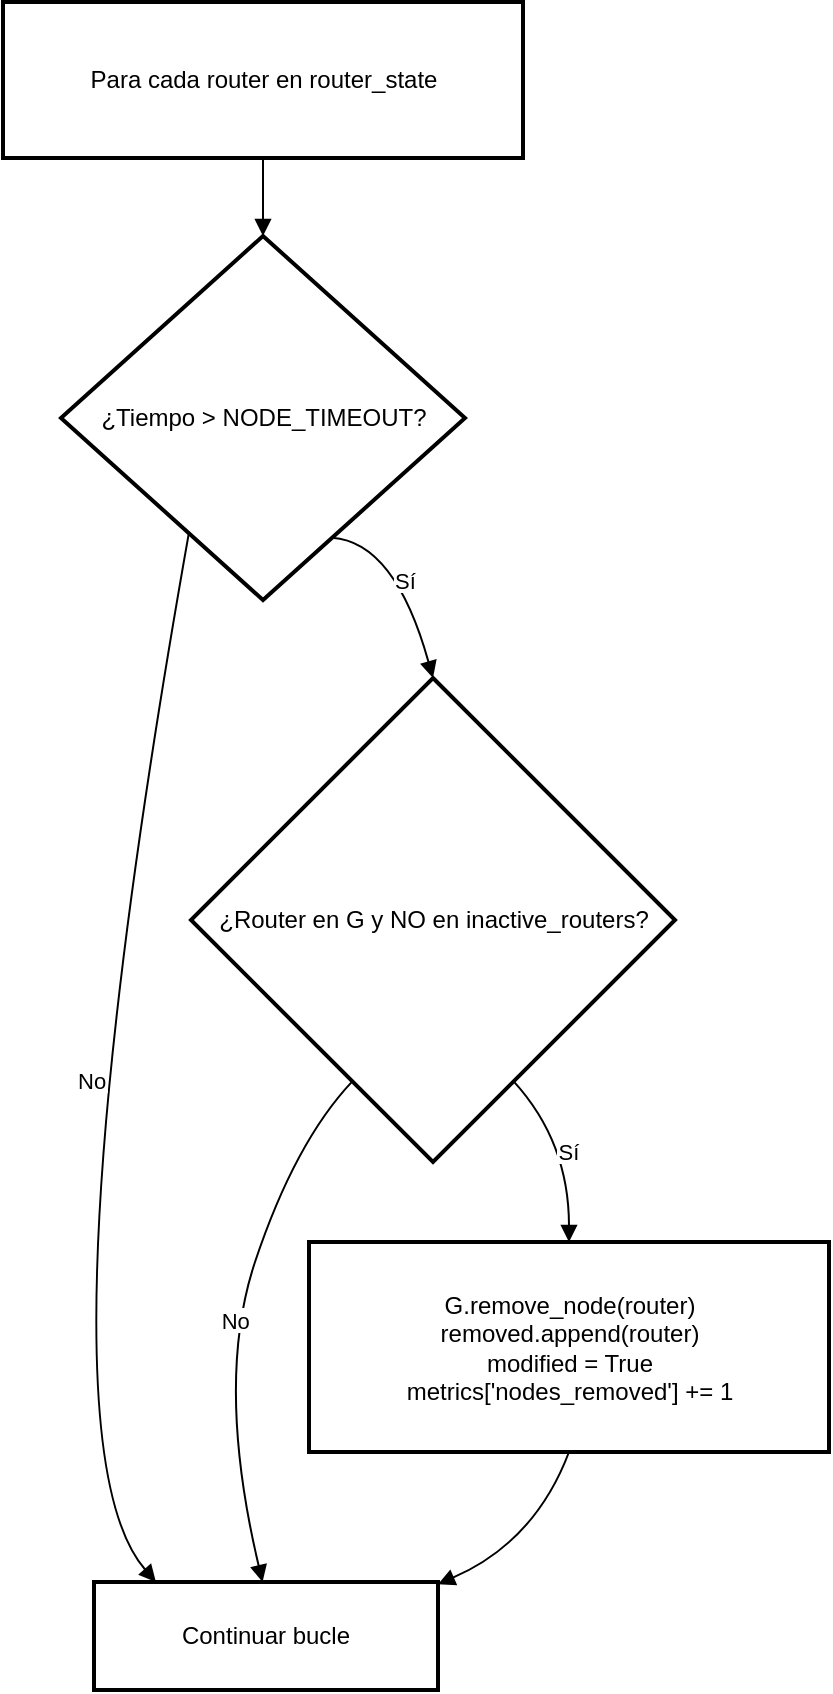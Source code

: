 <mxfile version="27.0.6">
  <diagram name="Página-1" id="YQ3bNfg-6lHZXASNae6s">
    <mxGraphModel grid="1" page="1" gridSize="10" guides="1" tooltips="1" connect="1" arrows="1" fold="1" pageScale="1" pageWidth="827" pageHeight="1169" math="0" shadow="0">
      <root>
        <mxCell id="0" />
        <mxCell id="1" parent="0" />
        <mxCell id="9nUe9Oh-4Kf_H4jt5r8c-1" value="Para cada router en router_state" style="whiteSpace=wrap;strokeWidth=2;" vertex="1" parent="1">
          <mxGeometry x="206.5" y="106.0" width="260" height="78" as="geometry" />
        </mxCell>
        <mxCell id="9nUe9Oh-4Kf_H4jt5r8c-2" value="¿Tiempo &gt; NODE_TIMEOUT?" style="rhombus;strokeWidth=2;whiteSpace=wrap;" vertex="1" parent="1">
          <mxGeometry x="235.5" y="223.0" width="202" height="182" as="geometry" />
        </mxCell>
        <mxCell id="9nUe9Oh-4Kf_H4jt5r8c-3" value="Continuar bucle" style="whiteSpace=wrap;strokeWidth=2;" vertex="1" parent="1">
          <mxGeometry x="252" y="896.0" width="172" height="54" as="geometry" />
        </mxCell>
        <mxCell id="9nUe9Oh-4Kf_H4jt5r8c-4" value="¿Router en G y NO en inactive_routers?" style="rhombus;strokeWidth=2;whiteSpace=wrap;" vertex="1" parent="1">
          <mxGeometry x="300.5" y="444.0" width="242" height="242" as="geometry" />
        </mxCell>
        <mxCell id="9nUe9Oh-4Kf_H4jt5r8c-5" value="G.remove_node(router)&#xa;    removed.append(router)&#xa;    modified = True&#xa;    metrics[&#39;nodes_removed&#39;] += 1" style="whiteSpace=wrap;strokeWidth=2;" vertex="1" parent="1">
          <mxGeometry x="359.5" y="726.0" width="260" height="105" as="geometry" />
        </mxCell>
        <mxCell id="9nUe9Oh-4Kf_H4jt5r8c-7" value="" style="curved=1;startArrow=none;endArrow=block;exitX=0.5;exitY=1;entryX=0.5;entryY=0;rounded=0;" edge="1" parent="1" source="9nUe9Oh-4Kf_H4jt5r8c-1" target="9nUe9Oh-4Kf_H4jt5r8c-2">
          <mxGeometry relative="1" as="geometry">
            <Array as="points" />
          </mxGeometry>
        </mxCell>
        <mxCell id="9nUe9Oh-4Kf_H4jt5r8c-8" value="No" style="curved=1;startArrow=none;endArrow=block;exitX=0.21;exitY=1;entryX=0.18;entryY=0;rounded=0;" edge="1" parent="1" source="9nUe9Oh-4Kf_H4jt5r8c-2" target="9nUe9Oh-4Kf_H4jt5r8c-3">
          <mxGeometry relative="1" as="geometry">
            <Array as="points">
              <mxPoint x="219.5" y="823.0" />
            </Array>
          </mxGeometry>
        </mxCell>
        <mxCell id="9nUe9Oh-4Kf_H4jt5r8c-10" value="Sí" style="curved=1;startArrow=none;endArrow=block;exitX=0.76;exitY=1;entryX=0.5;entryY=0;rounded=0;" edge="1" parent="1" source="9nUe9Oh-4Kf_H4jt5r8c-2" target="9nUe9Oh-4Kf_H4jt5r8c-4">
          <mxGeometry relative="1" as="geometry">
            <Array as="points">
              <mxPoint x="402.5" y="376.0" />
            </Array>
          </mxGeometry>
        </mxCell>
        <mxCell id="9nUe9Oh-4Kf_H4jt5r8c-11" value="No" style="curved=1;startArrow=none;endArrow=block;exitX=0.25;exitY=1;entryX=0.49;entryY=0;rounded=0;" edge="1" parent="1" source="9nUe9Oh-4Kf_H4jt5r8c-4" target="9nUe9Oh-4Kf_H4jt5r8c-3">
          <mxGeometry relative="1" as="geometry">
            <Array as="points">
              <mxPoint x="352.5" y="676.0" />
              <mxPoint x="312.5" y="796.0" />
            </Array>
          </mxGeometry>
        </mxCell>
        <mxCell id="9nUe9Oh-4Kf_H4jt5r8c-12" value="Sí" style="curved=1;startArrow=none;endArrow=block;exitX=0.75;exitY=1;entryX=0.5;entryY=0;rounded=0;" edge="1" parent="1" source="9nUe9Oh-4Kf_H4jt5r8c-4" target="9nUe9Oh-4Kf_H4jt5r8c-5">
          <mxGeometry relative="1" as="geometry">
            <Array as="points">
              <mxPoint x="489.5" y="676.0" />
            </Array>
          </mxGeometry>
        </mxCell>
        <mxCell id="9nUe9Oh-4Kf_H4jt5r8c-13" value="" style="curved=1;startArrow=none;endArrow=block;exitX=0.5;exitY=1;entryX=1;entryY=0.02;rounded=0;" edge="1" parent="1" source="9nUe9Oh-4Kf_H4jt5r8c-5" target="9nUe9Oh-4Kf_H4jt5r8c-3">
          <mxGeometry relative="1" as="geometry">
            <Array as="points">
              <mxPoint x="472.5" y="876.0" />
            </Array>
          </mxGeometry>
        </mxCell>
      </root>
    </mxGraphModel>
  </diagram>
</mxfile>
